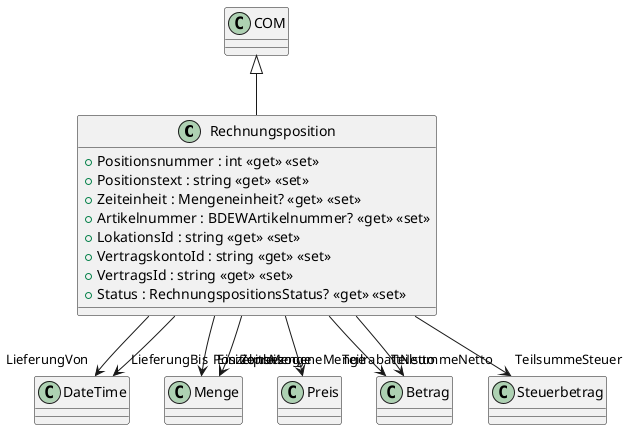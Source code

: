 @startuml
class Rechnungsposition {
    + Positionsnummer : int <<get>> <<set>>
    + Positionstext : string <<get>> <<set>>
    + Zeiteinheit : Mengeneinheit? <<get>> <<set>>
    + Artikelnummer : BDEWArtikelnummer? <<get>> <<set>>
    + LokationsId : string <<get>> <<set>>
    + VertragskontoId : string <<get>> <<set>>
    + VertragsId : string <<get>> <<set>>
    + Status : RechnungspositionsStatus? <<get>> <<set>>
}
COM <|-- Rechnungsposition
Rechnungsposition --> "LieferungVon" DateTime
Rechnungsposition --> "LieferungBis" DateTime
Rechnungsposition --> "PositionsMenge" Menge
Rechnungsposition --> "ZeitbezogeneMenge" Menge
Rechnungsposition --> "Einzelpreis" Preis
Rechnungsposition --> "TeilsummeNetto" Betrag
Rechnungsposition --> "TeilrabattNetto" Betrag
Rechnungsposition --> "TeilsummeSteuer" Steuerbetrag
@enduml
